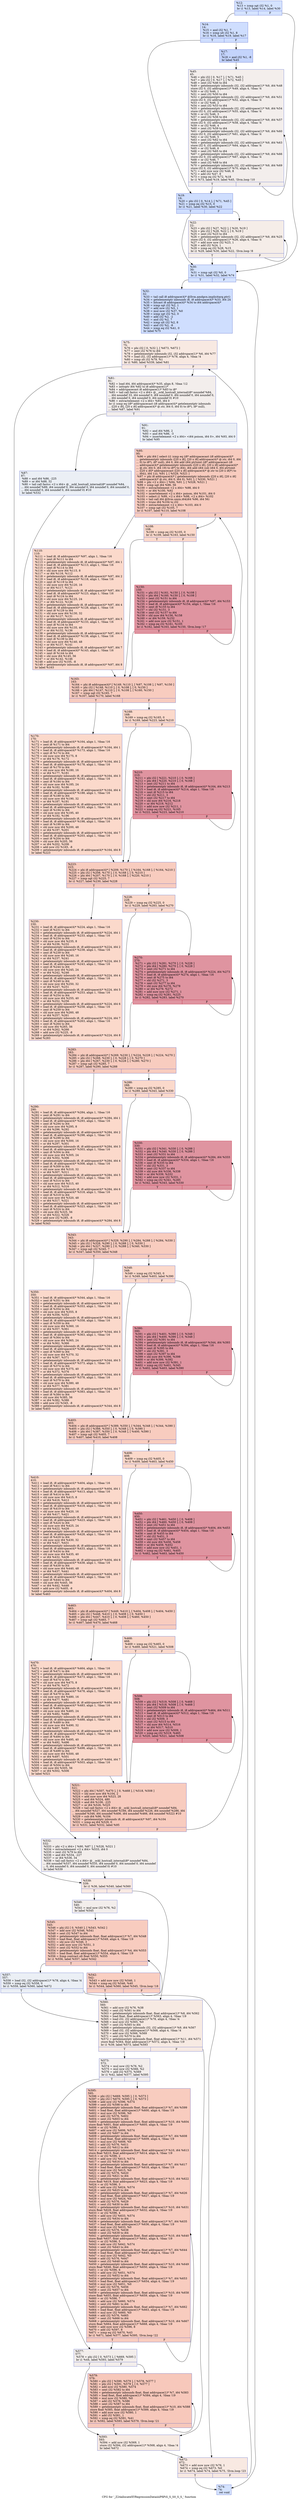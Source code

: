 digraph "CFG for '_Z24allocateXYRegressionDataiiiiPfiPiS_S_S0_S_S_' function" {
	label="CFG for '_Z24allocateXYRegressionDataiiiiPfiPiS_S_S0_S_S_' function";

	Node0x5d1c330 [shape=record,color="#3d50c3ff", style=filled, fillcolor="#a1c0ff70",label="{%12:\l  %13 = icmp sgt i32 %1, 0\l  br i1 %13, label %14, label %30\l|{<s0>T|<s1>F}}"];
	Node0x5d1c330:s0 -> Node0x5d1c0e0;
	Node0x5d1c330:s1 -> Node0x5d1c170;
	Node0x5d1c0e0 [shape=record,color="#3d50c3ff", style=filled, fillcolor="#93b5fe70",label="{%14:\l14:                                               \l  %15 = and i32 %1, 7\l  %16 = icmp ult i32 %1, 8\l  br i1 %16, label %19, label %17\l|{<s0>T|<s1>F}}"];
	Node0x5d1c0e0:s0 -> Node0x5d1bfc0;
	Node0x5d1c0e0:s1 -> Node0x5d1cf80;
	Node0x5d1cf80 [shape=record,color="#3d50c3ff", style=filled, fillcolor="#7a9df870",label="{%17:\l17:                                               \l  %18 = and i32 %1, -8\l  br label %45\l}"];
	Node0x5d1cf80 -> Node0x5d1d140;
	Node0x5d1bfc0 [shape=record,color="#3d50c3ff", style=filled, fillcolor="#93b5fe70",label="{%19:\l19:                                               \l  %20 = phi i32 [ 0, %14 ], [ %71, %45 ]\l  %21 = icmp eq i32 %15, 0\l  br i1 %21, label %30, label %22\l|{<s0>T|<s1>F}}"];
	Node0x5d1bfc0:s0 -> Node0x5d1c170;
	Node0x5d1bfc0:s1 -> Node0x5d1d370;
	Node0x5d1d370 [shape=record,color="#3d50c3ff", style=filled, fillcolor="#e8d6cc70",label="{%22:\l22:                                               \l  %23 = phi i32 [ %27, %22 ], [ %20, %19 ]\l  %24 = phi i32 [ %28, %22 ], [ 0, %19 ]\l  %25 = zext i32 %23 to i64\l  %26 = getelementptr inbounds i32, i32 addrspace(1)* %9, i64 %25\l  store i32 0, i32 addrspace(1)* %26, align 4, !tbaa !4\l  %27 = add nuw nsw i32 %23, 1\l  %28 = add i32 %24, 1\l  %29 = icmp eq i32 %28, %15\l  br i1 %29, label %30, label %22, !llvm.loop !8\l|{<s0>T|<s1>F}}"];
	Node0x5d1d370:s0 -> Node0x5d1c170;
	Node0x5d1d370:s1 -> Node0x5d1d370;
	Node0x5d1c170 [shape=record,color="#3d50c3ff", style=filled, fillcolor="#a1c0ff70",label="{%30:\l30:                                               \l  %31 = icmp sgt i32 %0, 0\l  br i1 %31, label %32, label %74\l|{<s0>T|<s1>F}}"];
	Node0x5d1c170:s0 -> Node0x5d1e780;
	Node0x5d1c170:s1 -> Node0x5d1e7d0;
	Node0x5d1e780 [shape=record,color="#3d50c3ff", style=filled, fillcolor="#93b5fe70",label="{%32:\l32:                                               \l  %33 = tail call i8 addrspace(4)* @llvm.amdgcn.implicitarg.ptr()\l  %34 = getelementptr inbounds i8, i8 addrspace(4)* %33, i64 24\l  %35 = bitcast i8 addrspace(4)* %34 to i64 addrspace(4)*\l  %36 = icmp sgt i32 %2, 1\l  %37 = add nsw i32 %5, 1\l  %38 = mul nsw i32 %37, %0\l  %39 = icmp sgt i32 %2, 0\l  %40 = add i32 %2, -2\l  %41 = and i32 %2, 7\l  %42 = icmp ult i32 %2, 8\l  %43 = and i32 %2, -8\l  %44 = icmp eq i32 %41, 0\l  br label %75\l}"];
	Node0x5d1e780 -> Node0x5d1f1c0;
	Node0x5d1d140 [shape=record,color="#3d50c3ff", style=filled, fillcolor="#e3d9d370",label="{%45:\l45:                                               \l  %46 = phi i32 [ 0, %17 ], [ %71, %45 ]\l  %47 = phi i32 [ 0, %17 ], [ %72, %45 ]\l  %48 = zext i32 %46 to i64\l  %49 = getelementptr inbounds i32, i32 addrspace(1)* %9, i64 %48\l  store i32 0, i32 addrspace(1)* %49, align 4, !tbaa !4\l  %50 = or i32 %46, 1\l  %51 = zext i32 %50 to i64\l  %52 = getelementptr inbounds i32, i32 addrspace(1)* %9, i64 %51\l  store i32 0, i32 addrspace(1)* %52, align 4, !tbaa !4\l  %53 = or i32 %46, 2\l  %54 = zext i32 %53 to i64\l  %55 = getelementptr inbounds i32, i32 addrspace(1)* %9, i64 %54\l  store i32 0, i32 addrspace(1)* %55, align 4, !tbaa !4\l  %56 = or i32 %46, 3\l  %57 = zext i32 %56 to i64\l  %58 = getelementptr inbounds i32, i32 addrspace(1)* %9, i64 %57\l  store i32 0, i32 addrspace(1)* %58, align 4, !tbaa !4\l  %59 = or i32 %46, 4\l  %60 = zext i32 %59 to i64\l  %61 = getelementptr inbounds i32, i32 addrspace(1)* %9, i64 %60\l  store i32 0, i32 addrspace(1)* %61, align 4, !tbaa !4\l  %62 = or i32 %46, 5\l  %63 = zext i32 %62 to i64\l  %64 = getelementptr inbounds i32, i32 addrspace(1)* %9, i64 %63\l  store i32 0, i32 addrspace(1)* %64, align 4, !tbaa !4\l  %65 = or i32 %46, 6\l  %66 = zext i32 %65 to i64\l  %67 = getelementptr inbounds i32, i32 addrspace(1)* %9, i64 %66\l  store i32 0, i32 addrspace(1)* %67, align 4, !tbaa !4\l  %68 = or i32 %46, 7\l  %69 = zext i32 %68 to i64\l  %70 = getelementptr inbounds i32, i32 addrspace(1)* %9, i64 %69\l  store i32 0, i32 addrspace(1)* %70, align 4, !tbaa !4\l  %71 = add nuw nsw i32 %46, 8\l  %72 = add i32 %47, 8\l  %73 = icmp eq i32 %72, %18\l  br i1 %73, label %19, label %45, !llvm.loop !10\l|{<s0>T|<s1>F}}"];
	Node0x5d1d140:s0 -> Node0x5d1bfc0;
	Node0x5d1d140:s1 -> Node0x5d1d140;
	Node0x5d1e7d0 [shape=record,color="#3d50c3ff", style=filled, fillcolor="#a1c0ff70",label="{%74:\l74:                                               \l  ret void\l}"];
	Node0x5d1f1c0 [shape=record,color="#3d50c3ff", style=filled, fillcolor="#efcebd70",label="{%75:\l75:                                               \l  %76 = phi i32 [ 0, %32 ], [ %673, %672 ]\l  %77 = zext i32 %76 to i64\l  %78 = getelementptr inbounds i32, i32 addrspace(1)* %6, i64 %77\l  %79 = load i32, i32 addrspace(1)* %78, align 4, !tbaa !4\l  %80 = icmp slt i32 %79, %1\l  br i1 %80, label %539, label %81\l|{<s0>T|<s1>F}}"];
	Node0x5d1f1c0:s0 -> Node0x5d21540;
	Node0x5d1f1c0:s1 -> Node0x5d215d0;
	Node0x5d215d0 [shape=record,color="#3d50c3ff", style=filled, fillcolor="#e3d9d370",label="{%81:\l81:                                               \l  %82 = load i64, i64 addrspace(4)* %35, align 8, !tbaa !12\l  %83 = inttoptr i64 %82 to i8 addrspace(1)*\l  %84 = addrspacecast i8 addrspace(1)* %83 to i8*\l  %85 = tail call fastcc \<2 x i64\> @__ockl_hostcall_internal(i8* noundef %84,\l... i64 noundef 33, i64 noundef 0, i64 noundef 0, i64 noundef 0, i64 noundef 0,\l... i64 noundef 0, i64 noundef 0, i64 noundef 0) #10\l  %86 = extractelement \<2 x i64\> %85, i64 0\l  br i1 icmp eq (i8* addrspacecast (i8 addrspace(4)* getelementptr inbounds\l... ([20 x i8], [20 x i8] addrspace(4)* @.str, i64 0, i64 0) to i8*), i8* null),\l... label %87, label %91\l|{<s0>T|<s1>F}}"];
	Node0x5d215d0:s0 -> Node0x5d22170;
	Node0x5d215d0:s1 -> Node0x5d22b60;
	Node0x5d22170 [shape=record,color="#3d50c3ff", style=filled, fillcolor="#d1dae970",label="{%87:\l87:                                               \l  %88 = and i64 %86, -225\l  %89 = or i64 %88, 32\l  %90 = tail call fastcc \<2 x i64\> @__ockl_hostcall_internal(i8* noundef %84,\l... i64 noundef %89, i64 noundef 0, i64 noundef 0, i64 noundef 0, i64 noundef 0,\l... i64 noundef 0, i64 noundef 0, i64 noundef 0) #10\l  br label %532\l}"];
	Node0x5d22170 -> Node0x5d22e40;
	Node0x5d22b60 [shape=record,color="#3d50c3ff", style=filled, fillcolor="#d1dae970",label="{%91:\l91:                                               \l  %92 = and i64 %86, 2\l  %93 = and i64 %86, -3\l  %94 = insertelement \<2 x i64\> \<i64 poison, i64 0\>, i64 %93, i64 0\l  br label %95\l}"];
	Node0x5d22b60 -> Node0x5d239e0;
	Node0x5d239e0 [shape=record,color="#3d50c3ff", style=filled, fillcolor="#f08b6e70",label="{%95:\l95:                                               \l  %96 = phi i64 [ select (i1 icmp eq (i8* addrspacecast (i8 addrspace(4)*\l... getelementptr inbounds ([20 x i8], [20 x i8] addrspace(4)* @.str, i64 0, i64\l... 0) to i8*), i8* null), i64 0, i64 add (i64 ptrtoint (i8* addrspacecast (i8\l... addrspace(4)* getelementptr inbounds ([20 x i8], [20 x i8] addrspace(4)*\l... @.str, i64 0, i64 19) to i8*) to i64), i64 add (i64 sub (i64 0, i64 ptrtoint\l... ([20 x i8]* addrspacecast ([20 x i8] addrspace(4)* @.str to [20 x i8]*) to\l... i64)), i64 1))), %91 ], [ %529, %521 ]\l  %97 = phi i8 addrspace(4)* [ getelementptr inbounds ([20 x i8], [20 x i8]\l... addrspace(4)* @.str, i64 0, i64 0), %91 ], [ %530, %521 ]\l  %98 = phi \<2 x i64\> [ %94, %91 ], [ %528, %521 ]\l  %99 = icmp ugt i64 %96, 56\l  %100 = extractelement \<2 x i64\> %98, i64 0\l  %101 = or i64 %100, %92\l  %102 = insertelement \<2 x i64\> poison, i64 %101, i64 0\l  %103 = select i1 %99, \<2 x i64\> %98, \<2 x i64\> %102\l  %104 = tail call i64 @llvm.umin.i64(i64 %96, i64 56)\l  %105 = trunc i64 %104 to i32\l  %106 = extractelement \<2 x i64\> %103, i64 0\l  %107 = icmp ugt i32 %105, 7\l  br i1 %107, label %110, label %108\l|{<s0>T|<s1>F}}"];
	Node0x5d239e0:s0 -> Node0x5d24920;
	Node0x5d239e0:s1 -> Node0x5d249b0;
	Node0x5d249b0 [shape=record,color="#3d50c3ff", style=filled, fillcolor="#f7a88970",label="{%108:\l108:                                              \l  %109 = icmp eq i32 %105, 0\l  br i1 %109, label %163, label %150\l|{<s0>T|<s1>F}}"];
	Node0x5d249b0:s0 -> Node0x5d24b80;
	Node0x5d249b0:s1 -> Node0x5d24bd0;
	Node0x5d24920 [shape=record,color="#3d50c3ff", style=filled, fillcolor="#f7a88970",label="{%110:\l110:                                              \l  %111 = load i8, i8 addrspace(4)* %97, align 1, !tbaa !16\l  %112 = zext i8 %111 to i64\l  %113 = getelementptr inbounds i8, i8 addrspace(4)* %97, i64 1\l  %114 = load i8, i8 addrspace(4)* %113, align 1, !tbaa !16\l  %115 = zext i8 %114 to i64\l  %116 = shl nuw nsw i64 %115, 8\l  %117 = or i64 %116, %112\l  %118 = getelementptr inbounds i8, i8 addrspace(4)* %97, i64 2\l  %119 = load i8, i8 addrspace(4)* %118, align 1, !tbaa !16\l  %120 = zext i8 %119 to i64\l  %121 = shl nuw nsw i64 %120, 16\l  %122 = or i64 %117, %121\l  %123 = getelementptr inbounds i8, i8 addrspace(4)* %97, i64 3\l  %124 = load i8, i8 addrspace(4)* %123, align 1, !tbaa !16\l  %125 = zext i8 %124 to i64\l  %126 = shl nuw nsw i64 %125, 24\l  %127 = or i64 %122, %126\l  %128 = getelementptr inbounds i8, i8 addrspace(4)* %97, i64 4\l  %129 = load i8, i8 addrspace(4)* %128, align 1, !tbaa !16\l  %130 = zext i8 %129 to i64\l  %131 = shl nuw nsw i64 %130, 32\l  %132 = or i64 %127, %131\l  %133 = getelementptr inbounds i8, i8 addrspace(4)* %97, i64 5\l  %134 = load i8, i8 addrspace(4)* %133, align 1, !tbaa !16\l  %135 = zext i8 %134 to i64\l  %136 = shl nuw nsw i64 %135, 40\l  %137 = or i64 %132, %136\l  %138 = getelementptr inbounds i8, i8 addrspace(4)* %97, i64 6\l  %139 = load i8, i8 addrspace(4)* %138, align 1, !tbaa !16\l  %140 = zext i8 %139 to i64\l  %141 = shl nuw nsw i64 %140, 48\l  %142 = or i64 %137, %141\l  %143 = getelementptr inbounds i8, i8 addrspace(4)* %97, i64 7\l  %144 = load i8, i8 addrspace(4)* %143, align 1, !tbaa !16\l  %145 = zext i8 %144 to i64\l  %146 = shl nuw i64 %145, 56\l  %147 = or i64 %142, %146\l  %148 = add nsw i32 %105, -8\l  %149 = getelementptr inbounds i8, i8 addrspace(4)* %97, i64 8\l  br label %163\l}"];
	Node0x5d24920 -> Node0x5d24b80;
	Node0x5d24bd0 [shape=record,color="#b70d28ff", style=filled, fillcolor="#b70d2870",label="{%150:\l150:                                              \l  %151 = phi i32 [ %161, %150 ], [ 0, %108 ]\l  %152 = phi i64 [ %160, %150 ], [ 0, %108 ]\l  %153 = zext i32 %151 to i64\l  %154 = getelementptr inbounds i8, i8 addrspace(4)* %97, i64 %153\l  %155 = load i8, i8 addrspace(4)* %154, align 1, !tbaa !16\l  %156 = zext i8 %155 to i64\l  %157 = shl i32 %151, 3\l  %158 = zext i32 %157 to i64\l  %159 = shl nuw i64 %156, %158\l  %160 = or i64 %159, %152\l  %161 = add nuw nsw i32 %151, 1\l  %162 = icmp eq i32 %161, %105\l  br i1 %162, label %163, label %150, !llvm.loop !17\l|{<s0>T|<s1>F}}"];
	Node0x5d24bd0:s0 -> Node0x5d24b80;
	Node0x5d24bd0:s1 -> Node0x5d24bd0;
	Node0x5d24b80 [shape=record,color="#3d50c3ff", style=filled, fillcolor="#f08b6e70",label="{%163:\l163:                                              \l  %164 = phi i8 addrspace(4)* [ %149, %110 ], [ %97, %108 ], [ %97, %150 ]\l  %165 = phi i32 [ %148, %110 ], [ 0, %108 ], [ 0, %150 ]\l  %166 = phi i64 [ %147, %110 ], [ 0, %108 ], [ %160, %150 ]\l  %167 = icmp ugt i32 %165, 7\l  br i1 %167, label %170, label %168\l|{<s0>T|<s1>F}}"];
	Node0x5d24b80:s0 -> Node0x5d27a70;
	Node0x5d24b80:s1 -> Node0x5d27ac0;
	Node0x5d27ac0 [shape=record,color="#3d50c3ff", style=filled, fillcolor="#f7a88970",label="{%168:\l168:                                              \l  %169 = icmp eq i32 %165, 0\l  br i1 %169, label %223, label %210\l|{<s0>T|<s1>F}}"];
	Node0x5d27ac0:s0 -> Node0x5d27c90;
	Node0x5d27ac0:s1 -> Node0x5d27ce0;
	Node0x5d27a70 [shape=record,color="#3d50c3ff", style=filled, fillcolor="#f7a88970",label="{%170:\l170:                                              \l  %171 = load i8, i8 addrspace(4)* %164, align 1, !tbaa !16\l  %172 = zext i8 %171 to i64\l  %173 = getelementptr inbounds i8, i8 addrspace(4)* %164, i64 1\l  %174 = load i8, i8 addrspace(4)* %173, align 1, !tbaa !16\l  %175 = zext i8 %174 to i64\l  %176 = shl nuw nsw i64 %175, 8\l  %177 = or i64 %176, %172\l  %178 = getelementptr inbounds i8, i8 addrspace(4)* %164, i64 2\l  %179 = load i8, i8 addrspace(4)* %178, align 1, !tbaa !16\l  %180 = zext i8 %179 to i64\l  %181 = shl nuw nsw i64 %180, 16\l  %182 = or i64 %177, %181\l  %183 = getelementptr inbounds i8, i8 addrspace(4)* %164, i64 3\l  %184 = load i8, i8 addrspace(4)* %183, align 1, !tbaa !16\l  %185 = zext i8 %184 to i64\l  %186 = shl nuw nsw i64 %185, 24\l  %187 = or i64 %182, %186\l  %188 = getelementptr inbounds i8, i8 addrspace(4)* %164, i64 4\l  %189 = load i8, i8 addrspace(4)* %188, align 1, !tbaa !16\l  %190 = zext i8 %189 to i64\l  %191 = shl nuw nsw i64 %190, 32\l  %192 = or i64 %187, %191\l  %193 = getelementptr inbounds i8, i8 addrspace(4)* %164, i64 5\l  %194 = load i8, i8 addrspace(4)* %193, align 1, !tbaa !16\l  %195 = zext i8 %194 to i64\l  %196 = shl nuw nsw i64 %195, 40\l  %197 = or i64 %192, %196\l  %198 = getelementptr inbounds i8, i8 addrspace(4)* %164, i64 6\l  %199 = load i8, i8 addrspace(4)* %198, align 1, !tbaa !16\l  %200 = zext i8 %199 to i64\l  %201 = shl nuw nsw i64 %200, 48\l  %202 = or i64 %197, %201\l  %203 = getelementptr inbounds i8, i8 addrspace(4)* %164, i64 7\l  %204 = load i8, i8 addrspace(4)* %203, align 1, !tbaa !16\l  %205 = zext i8 %204 to i64\l  %206 = shl nuw i64 %205, 56\l  %207 = or i64 %202, %206\l  %208 = add nsw i32 %165, -8\l  %209 = getelementptr inbounds i8, i8 addrspace(4)* %164, i64 8\l  br label %223\l}"];
	Node0x5d27a70 -> Node0x5d27c90;
	Node0x5d27ce0 [shape=record,color="#b70d28ff", style=filled, fillcolor="#b70d2870",label="{%210:\l210:                                              \l  %211 = phi i32 [ %221, %210 ], [ 0, %168 ]\l  %212 = phi i64 [ %220, %210 ], [ 0, %168 ]\l  %213 = zext i32 %211 to i64\l  %214 = getelementptr inbounds i8, i8 addrspace(4)* %164, i64 %213\l  %215 = load i8, i8 addrspace(4)* %214, align 1, !tbaa !16\l  %216 = zext i8 %215 to i64\l  %217 = shl i32 %211, 3\l  %218 = zext i32 %217 to i64\l  %219 = shl nuw i64 %216, %218\l  %220 = or i64 %219, %212\l  %221 = add nuw nsw i32 %211, 1\l  %222 = icmp eq i32 %221, %165\l  br i1 %222, label %223, label %210\l|{<s0>T|<s1>F}}"];
	Node0x5d27ce0:s0 -> Node0x5d27c90;
	Node0x5d27ce0:s1 -> Node0x5d27ce0;
	Node0x5d27c90 [shape=record,color="#3d50c3ff", style=filled, fillcolor="#f08b6e70",label="{%223:\l223:                                              \l  %224 = phi i8 addrspace(4)* [ %209, %170 ], [ %164, %168 ], [ %164, %210 ]\l  %225 = phi i32 [ %208, %170 ], [ 0, %168 ], [ 0, %210 ]\l  %226 = phi i64 [ %207, %170 ], [ 0, %168 ], [ %220, %210 ]\l  %227 = icmp ugt i32 %225, 7\l  br i1 %227, label %230, label %228\l|{<s0>T|<s1>F}}"];
	Node0x5d27c90:s0 -> Node0x5d29d40;
	Node0x5d27c90:s1 -> Node0x5d29d90;
	Node0x5d29d90 [shape=record,color="#3d50c3ff", style=filled, fillcolor="#f7a88970",label="{%228:\l228:                                              \l  %229 = icmp eq i32 %225, 0\l  br i1 %229, label %283, label %270\l|{<s0>T|<s1>F}}"];
	Node0x5d29d90:s0 -> Node0x5d29f20;
	Node0x5d29d90:s1 -> Node0x5d29f70;
	Node0x5d29d40 [shape=record,color="#3d50c3ff", style=filled, fillcolor="#f7a88970",label="{%230:\l230:                                              \l  %231 = load i8, i8 addrspace(4)* %224, align 1, !tbaa !16\l  %232 = zext i8 %231 to i64\l  %233 = getelementptr inbounds i8, i8 addrspace(4)* %224, i64 1\l  %234 = load i8, i8 addrspace(4)* %233, align 1, !tbaa !16\l  %235 = zext i8 %234 to i64\l  %236 = shl nuw nsw i64 %235, 8\l  %237 = or i64 %236, %232\l  %238 = getelementptr inbounds i8, i8 addrspace(4)* %224, i64 2\l  %239 = load i8, i8 addrspace(4)* %238, align 1, !tbaa !16\l  %240 = zext i8 %239 to i64\l  %241 = shl nuw nsw i64 %240, 16\l  %242 = or i64 %237, %241\l  %243 = getelementptr inbounds i8, i8 addrspace(4)* %224, i64 3\l  %244 = load i8, i8 addrspace(4)* %243, align 1, !tbaa !16\l  %245 = zext i8 %244 to i64\l  %246 = shl nuw nsw i64 %245, 24\l  %247 = or i64 %242, %246\l  %248 = getelementptr inbounds i8, i8 addrspace(4)* %224, i64 4\l  %249 = load i8, i8 addrspace(4)* %248, align 1, !tbaa !16\l  %250 = zext i8 %249 to i64\l  %251 = shl nuw nsw i64 %250, 32\l  %252 = or i64 %247, %251\l  %253 = getelementptr inbounds i8, i8 addrspace(4)* %224, i64 5\l  %254 = load i8, i8 addrspace(4)* %253, align 1, !tbaa !16\l  %255 = zext i8 %254 to i64\l  %256 = shl nuw nsw i64 %255, 40\l  %257 = or i64 %252, %256\l  %258 = getelementptr inbounds i8, i8 addrspace(4)* %224, i64 6\l  %259 = load i8, i8 addrspace(4)* %258, align 1, !tbaa !16\l  %260 = zext i8 %259 to i64\l  %261 = shl nuw nsw i64 %260, 48\l  %262 = or i64 %257, %261\l  %263 = getelementptr inbounds i8, i8 addrspace(4)* %224, i64 7\l  %264 = load i8, i8 addrspace(4)* %263, align 1, !tbaa !16\l  %265 = zext i8 %264 to i64\l  %266 = shl nuw i64 %265, 56\l  %267 = or i64 %262, %266\l  %268 = add nsw i32 %225, -8\l  %269 = getelementptr inbounds i8, i8 addrspace(4)* %224, i64 8\l  br label %283\l}"];
	Node0x5d29d40 -> Node0x5d29f20;
	Node0x5d29f70 [shape=record,color="#b70d28ff", style=filled, fillcolor="#b70d2870",label="{%270:\l270:                                              \l  %271 = phi i32 [ %281, %270 ], [ 0, %228 ]\l  %272 = phi i64 [ %280, %270 ], [ 0, %228 ]\l  %273 = zext i32 %271 to i64\l  %274 = getelementptr inbounds i8, i8 addrspace(4)* %224, i64 %273\l  %275 = load i8, i8 addrspace(4)* %274, align 1, !tbaa !16\l  %276 = zext i8 %275 to i64\l  %277 = shl i32 %271, 3\l  %278 = zext i32 %277 to i64\l  %279 = shl nuw i64 %276, %278\l  %280 = or i64 %279, %272\l  %281 = add nuw nsw i32 %271, 1\l  %282 = icmp eq i32 %281, %225\l  br i1 %282, label %283, label %270\l|{<s0>T|<s1>F}}"];
	Node0x5d29f70:s0 -> Node0x5d29f20;
	Node0x5d29f70:s1 -> Node0x5d29f70;
	Node0x5d29f20 [shape=record,color="#3d50c3ff", style=filled, fillcolor="#f08b6e70",label="{%283:\l283:                                              \l  %284 = phi i8 addrspace(4)* [ %269, %230 ], [ %224, %228 ], [ %224, %270 ]\l  %285 = phi i32 [ %268, %230 ], [ 0, %228 ], [ 0, %270 ]\l  %286 = phi i64 [ %267, %230 ], [ 0, %228 ], [ %280, %270 ]\l  %287 = icmp ugt i32 %285, 7\l  br i1 %287, label %290, label %288\l|{<s0>T|<s1>F}}"];
	Node0x5d29f20:s0 -> Node0x5d2c790;
	Node0x5d29f20:s1 -> Node0x5d2c7e0;
	Node0x5d2c7e0 [shape=record,color="#3d50c3ff", style=filled, fillcolor="#f7a88970",label="{%288:\l288:                                              \l  %289 = icmp eq i32 %285, 0\l  br i1 %289, label %343, label %330\l|{<s0>T|<s1>F}}"];
	Node0x5d2c7e0:s0 -> Node0x5d2c970;
	Node0x5d2c7e0:s1 -> Node0x5d2c9c0;
	Node0x5d2c790 [shape=record,color="#3d50c3ff", style=filled, fillcolor="#f7a88970",label="{%290:\l290:                                              \l  %291 = load i8, i8 addrspace(4)* %284, align 1, !tbaa !16\l  %292 = zext i8 %291 to i64\l  %293 = getelementptr inbounds i8, i8 addrspace(4)* %284, i64 1\l  %294 = load i8, i8 addrspace(4)* %293, align 1, !tbaa !16\l  %295 = zext i8 %294 to i64\l  %296 = shl nuw nsw i64 %295, 8\l  %297 = or i64 %296, %292\l  %298 = getelementptr inbounds i8, i8 addrspace(4)* %284, i64 2\l  %299 = load i8, i8 addrspace(4)* %298, align 1, !tbaa !16\l  %300 = zext i8 %299 to i64\l  %301 = shl nuw nsw i64 %300, 16\l  %302 = or i64 %297, %301\l  %303 = getelementptr inbounds i8, i8 addrspace(4)* %284, i64 3\l  %304 = load i8, i8 addrspace(4)* %303, align 1, !tbaa !16\l  %305 = zext i8 %304 to i64\l  %306 = shl nuw nsw i64 %305, 24\l  %307 = or i64 %302, %306\l  %308 = getelementptr inbounds i8, i8 addrspace(4)* %284, i64 4\l  %309 = load i8, i8 addrspace(4)* %308, align 1, !tbaa !16\l  %310 = zext i8 %309 to i64\l  %311 = shl nuw nsw i64 %310, 32\l  %312 = or i64 %307, %311\l  %313 = getelementptr inbounds i8, i8 addrspace(4)* %284, i64 5\l  %314 = load i8, i8 addrspace(4)* %313, align 1, !tbaa !16\l  %315 = zext i8 %314 to i64\l  %316 = shl nuw nsw i64 %315, 40\l  %317 = or i64 %312, %316\l  %318 = getelementptr inbounds i8, i8 addrspace(4)* %284, i64 6\l  %319 = load i8, i8 addrspace(4)* %318, align 1, !tbaa !16\l  %320 = zext i8 %319 to i64\l  %321 = shl nuw nsw i64 %320, 48\l  %322 = or i64 %317, %321\l  %323 = getelementptr inbounds i8, i8 addrspace(4)* %284, i64 7\l  %324 = load i8, i8 addrspace(4)* %323, align 1, !tbaa !16\l  %325 = zext i8 %324 to i64\l  %326 = shl nuw i64 %325, 56\l  %327 = or i64 %322, %326\l  %328 = add nsw i32 %285, -8\l  %329 = getelementptr inbounds i8, i8 addrspace(4)* %284, i64 8\l  br label %343\l}"];
	Node0x5d2c790 -> Node0x5d2c970;
	Node0x5d2c9c0 [shape=record,color="#b70d28ff", style=filled, fillcolor="#b70d2870",label="{%330:\l330:                                              \l  %331 = phi i32 [ %341, %330 ], [ 0, %288 ]\l  %332 = phi i64 [ %340, %330 ], [ 0, %288 ]\l  %333 = zext i32 %331 to i64\l  %334 = getelementptr inbounds i8, i8 addrspace(4)* %284, i64 %333\l  %335 = load i8, i8 addrspace(4)* %334, align 1, !tbaa !16\l  %336 = zext i8 %335 to i64\l  %337 = shl i32 %331, 3\l  %338 = zext i32 %337 to i64\l  %339 = shl nuw i64 %336, %338\l  %340 = or i64 %339, %332\l  %341 = add nuw nsw i32 %331, 1\l  %342 = icmp eq i32 %341, %285\l  br i1 %342, label %343, label %330\l|{<s0>T|<s1>F}}"];
	Node0x5d2c9c0:s0 -> Node0x5d2c970;
	Node0x5d2c9c0:s1 -> Node0x5d2c9c0;
	Node0x5d2c970 [shape=record,color="#3d50c3ff", style=filled, fillcolor="#f08b6e70",label="{%343:\l343:                                              \l  %344 = phi i8 addrspace(4)* [ %329, %290 ], [ %284, %288 ], [ %284, %330 ]\l  %345 = phi i32 [ %328, %290 ], [ 0, %288 ], [ 0, %330 ]\l  %346 = phi i64 [ %327, %290 ], [ 0, %288 ], [ %340, %330 ]\l  %347 = icmp ugt i32 %345, 7\l  br i1 %347, label %350, label %348\l|{<s0>T|<s1>F}}"];
	Node0x5d2c970:s0 -> Node0x5d1e370;
	Node0x5d2c970:s1 -> Node0x5d2f480;
	Node0x5d2f480 [shape=record,color="#3d50c3ff", style=filled, fillcolor="#f7a88970",label="{%348:\l348:                                              \l  %349 = icmp eq i32 %345, 0\l  br i1 %349, label %403, label %390\l|{<s0>T|<s1>F}}"];
	Node0x5d2f480:s0 -> Node0x5d2f610;
	Node0x5d2f480:s1 -> Node0x5d2f660;
	Node0x5d1e370 [shape=record,color="#3d50c3ff", style=filled, fillcolor="#f7a88970",label="{%350:\l350:                                              \l  %351 = load i8, i8 addrspace(4)* %344, align 1, !tbaa !16\l  %352 = zext i8 %351 to i64\l  %353 = getelementptr inbounds i8, i8 addrspace(4)* %344, i64 1\l  %354 = load i8, i8 addrspace(4)* %353, align 1, !tbaa !16\l  %355 = zext i8 %354 to i64\l  %356 = shl nuw nsw i64 %355, 8\l  %357 = or i64 %356, %352\l  %358 = getelementptr inbounds i8, i8 addrspace(4)* %344, i64 2\l  %359 = load i8, i8 addrspace(4)* %358, align 1, !tbaa !16\l  %360 = zext i8 %359 to i64\l  %361 = shl nuw nsw i64 %360, 16\l  %362 = or i64 %357, %361\l  %363 = getelementptr inbounds i8, i8 addrspace(4)* %344, i64 3\l  %364 = load i8, i8 addrspace(4)* %363, align 1, !tbaa !16\l  %365 = zext i8 %364 to i64\l  %366 = shl nuw nsw i64 %365, 24\l  %367 = or i64 %362, %366\l  %368 = getelementptr inbounds i8, i8 addrspace(4)* %344, i64 4\l  %369 = load i8, i8 addrspace(4)* %368, align 1, !tbaa !16\l  %370 = zext i8 %369 to i64\l  %371 = shl nuw nsw i64 %370, 32\l  %372 = or i64 %367, %371\l  %373 = getelementptr inbounds i8, i8 addrspace(4)* %344, i64 5\l  %374 = load i8, i8 addrspace(4)* %373, align 1, !tbaa !16\l  %375 = zext i8 %374 to i64\l  %376 = shl nuw nsw i64 %375, 40\l  %377 = or i64 %372, %376\l  %378 = getelementptr inbounds i8, i8 addrspace(4)* %344, i64 6\l  %379 = load i8, i8 addrspace(4)* %378, align 1, !tbaa !16\l  %380 = zext i8 %379 to i64\l  %381 = shl nuw nsw i64 %380, 48\l  %382 = or i64 %377, %381\l  %383 = getelementptr inbounds i8, i8 addrspace(4)* %344, i64 7\l  %384 = load i8, i8 addrspace(4)* %383, align 1, !tbaa !16\l  %385 = zext i8 %384 to i64\l  %386 = shl nuw i64 %385, 56\l  %387 = or i64 %382, %386\l  %388 = add nsw i32 %345, -8\l  %389 = getelementptr inbounds i8, i8 addrspace(4)* %344, i64 8\l  br label %403\l}"];
	Node0x5d1e370 -> Node0x5d2f610;
	Node0x5d2f660 [shape=record,color="#b70d28ff", style=filled, fillcolor="#b70d2870",label="{%390:\l390:                                              \l  %391 = phi i32 [ %401, %390 ], [ 0, %348 ]\l  %392 = phi i64 [ %400, %390 ], [ 0, %348 ]\l  %393 = zext i32 %391 to i64\l  %394 = getelementptr inbounds i8, i8 addrspace(4)* %344, i64 %393\l  %395 = load i8, i8 addrspace(4)* %394, align 1, !tbaa !16\l  %396 = zext i8 %395 to i64\l  %397 = shl i32 %391, 3\l  %398 = zext i32 %397 to i64\l  %399 = shl nuw i64 %396, %398\l  %400 = or i64 %399, %392\l  %401 = add nuw nsw i32 %391, 1\l  %402 = icmp eq i32 %401, %345\l  br i1 %402, label %403, label %390\l|{<s0>T|<s1>F}}"];
	Node0x5d2f660:s0 -> Node0x5d2f610;
	Node0x5d2f660:s1 -> Node0x5d2f660;
	Node0x5d2f610 [shape=record,color="#3d50c3ff", style=filled, fillcolor="#f08b6e70",label="{%403:\l403:                                              \l  %404 = phi i8 addrspace(4)* [ %389, %350 ], [ %344, %348 ], [ %344, %390 ]\l  %405 = phi i32 [ %388, %350 ], [ 0, %348 ], [ 0, %390 ]\l  %406 = phi i64 [ %387, %350 ], [ 0, %348 ], [ %400, %390 ]\l  %407 = icmp ugt i32 %405, 7\l  br i1 %407, label %410, label %408\l|{<s0>T|<s1>F}}"];
	Node0x5d2f610:s0 -> Node0x5d31680;
	Node0x5d2f610:s1 -> Node0x5d316d0;
	Node0x5d316d0 [shape=record,color="#3d50c3ff", style=filled, fillcolor="#f7a88970",label="{%408:\l408:                                              \l  %409 = icmp eq i32 %405, 0\l  br i1 %409, label %463, label %450\l|{<s0>T|<s1>F}}"];
	Node0x5d316d0:s0 -> Node0x5d31860;
	Node0x5d316d0:s1 -> Node0x5d318b0;
	Node0x5d31680 [shape=record,color="#3d50c3ff", style=filled, fillcolor="#f7a88970",label="{%410:\l410:                                              \l  %411 = load i8, i8 addrspace(4)* %404, align 1, !tbaa !16\l  %412 = zext i8 %411 to i64\l  %413 = getelementptr inbounds i8, i8 addrspace(4)* %404, i64 1\l  %414 = load i8, i8 addrspace(4)* %413, align 1, !tbaa !16\l  %415 = zext i8 %414 to i64\l  %416 = shl nuw nsw i64 %415, 8\l  %417 = or i64 %416, %412\l  %418 = getelementptr inbounds i8, i8 addrspace(4)* %404, i64 2\l  %419 = load i8, i8 addrspace(4)* %418, align 1, !tbaa !16\l  %420 = zext i8 %419 to i64\l  %421 = shl nuw nsw i64 %420, 16\l  %422 = or i64 %417, %421\l  %423 = getelementptr inbounds i8, i8 addrspace(4)* %404, i64 3\l  %424 = load i8, i8 addrspace(4)* %423, align 1, !tbaa !16\l  %425 = zext i8 %424 to i64\l  %426 = shl nuw nsw i64 %425, 24\l  %427 = or i64 %422, %426\l  %428 = getelementptr inbounds i8, i8 addrspace(4)* %404, i64 4\l  %429 = load i8, i8 addrspace(4)* %428, align 1, !tbaa !16\l  %430 = zext i8 %429 to i64\l  %431 = shl nuw nsw i64 %430, 32\l  %432 = or i64 %427, %431\l  %433 = getelementptr inbounds i8, i8 addrspace(4)* %404, i64 5\l  %434 = load i8, i8 addrspace(4)* %433, align 1, !tbaa !16\l  %435 = zext i8 %434 to i64\l  %436 = shl nuw nsw i64 %435, 40\l  %437 = or i64 %432, %436\l  %438 = getelementptr inbounds i8, i8 addrspace(4)* %404, i64 6\l  %439 = load i8, i8 addrspace(4)* %438, align 1, !tbaa !16\l  %440 = zext i8 %439 to i64\l  %441 = shl nuw nsw i64 %440, 48\l  %442 = or i64 %437, %441\l  %443 = getelementptr inbounds i8, i8 addrspace(4)* %404, i64 7\l  %444 = load i8, i8 addrspace(4)* %443, align 1, !tbaa !16\l  %445 = zext i8 %444 to i64\l  %446 = shl nuw i64 %445, 56\l  %447 = or i64 %442, %446\l  %448 = add nsw i32 %405, -8\l  %449 = getelementptr inbounds i8, i8 addrspace(4)* %404, i64 8\l  br label %463\l}"];
	Node0x5d31680 -> Node0x5d31860;
	Node0x5d318b0 [shape=record,color="#b70d28ff", style=filled, fillcolor="#b70d2870",label="{%450:\l450:                                              \l  %451 = phi i32 [ %461, %450 ], [ 0, %408 ]\l  %452 = phi i64 [ %460, %450 ], [ 0, %408 ]\l  %453 = zext i32 %451 to i64\l  %454 = getelementptr inbounds i8, i8 addrspace(4)* %404, i64 %453\l  %455 = load i8, i8 addrspace(4)* %454, align 1, !tbaa !16\l  %456 = zext i8 %455 to i64\l  %457 = shl i32 %451, 3\l  %458 = zext i32 %457 to i64\l  %459 = shl nuw i64 %456, %458\l  %460 = or i64 %459, %452\l  %461 = add nuw nsw i32 %451, 1\l  %462 = icmp eq i32 %461, %405\l  br i1 %462, label %463, label %450\l|{<s0>T|<s1>F}}"];
	Node0x5d318b0:s0 -> Node0x5d31860;
	Node0x5d318b0:s1 -> Node0x5d318b0;
	Node0x5d31860 [shape=record,color="#3d50c3ff", style=filled, fillcolor="#f08b6e70",label="{%463:\l463:                                              \l  %464 = phi i8 addrspace(4)* [ %449, %410 ], [ %404, %408 ], [ %404, %450 ]\l  %465 = phi i32 [ %448, %410 ], [ 0, %408 ], [ 0, %450 ]\l  %466 = phi i64 [ %447, %410 ], [ 0, %408 ], [ %460, %450 ]\l  %467 = icmp ugt i32 %465, 7\l  br i1 %467, label %470, label %468\l|{<s0>T|<s1>F}}"];
	Node0x5d31860:s0 -> Node0x5d342f0;
	Node0x5d31860:s1 -> Node0x5d34340;
	Node0x5d34340 [shape=record,color="#3d50c3ff", style=filled, fillcolor="#f7a88970",label="{%468:\l468:                                              \l  %469 = icmp eq i32 %465, 0\l  br i1 %469, label %521, label %508\l|{<s0>T|<s1>F}}"];
	Node0x5d34340:s0 -> Node0x5d23e80;
	Node0x5d34340:s1 -> Node0x5d344d0;
	Node0x5d342f0 [shape=record,color="#3d50c3ff", style=filled, fillcolor="#f7a88970",label="{%470:\l470:                                              \l  %471 = load i8, i8 addrspace(4)* %464, align 1, !tbaa !16\l  %472 = zext i8 %471 to i64\l  %473 = getelementptr inbounds i8, i8 addrspace(4)* %464, i64 1\l  %474 = load i8, i8 addrspace(4)* %473, align 1, !tbaa !16\l  %475 = zext i8 %474 to i64\l  %476 = shl nuw nsw i64 %475, 8\l  %477 = or i64 %476, %472\l  %478 = getelementptr inbounds i8, i8 addrspace(4)* %464, i64 2\l  %479 = load i8, i8 addrspace(4)* %478, align 1, !tbaa !16\l  %480 = zext i8 %479 to i64\l  %481 = shl nuw nsw i64 %480, 16\l  %482 = or i64 %477, %481\l  %483 = getelementptr inbounds i8, i8 addrspace(4)* %464, i64 3\l  %484 = load i8, i8 addrspace(4)* %483, align 1, !tbaa !16\l  %485 = zext i8 %484 to i64\l  %486 = shl nuw nsw i64 %485, 24\l  %487 = or i64 %482, %486\l  %488 = getelementptr inbounds i8, i8 addrspace(4)* %464, i64 4\l  %489 = load i8, i8 addrspace(4)* %488, align 1, !tbaa !16\l  %490 = zext i8 %489 to i64\l  %491 = shl nuw nsw i64 %490, 32\l  %492 = or i64 %487, %491\l  %493 = getelementptr inbounds i8, i8 addrspace(4)* %464, i64 5\l  %494 = load i8, i8 addrspace(4)* %493, align 1, !tbaa !16\l  %495 = zext i8 %494 to i64\l  %496 = shl nuw nsw i64 %495, 40\l  %497 = or i64 %492, %496\l  %498 = getelementptr inbounds i8, i8 addrspace(4)* %464, i64 6\l  %499 = load i8, i8 addrspace(4)* %498, align 1, !tbaa !16\l  %500 = zext i8 %499 to i64\l  %501 = shl nuw nsw i64 %500, 48\l  %502 = or i64 %497, %501\l  %503 = getelementptr inbounds i8, i8 addrspace(4)* %464, i64 7\l  %504 = load i8, i8 addrspace(4)* %503, align 1, !tbaa !16\l  %505 = zext i8 %504 to i64\l  %506 = shl nuw i64 %505, 56\l  %507 = or i64 %502, %506\l  br label %521\l}"];
	Node0x5d342f0 -> Node0x5d23e80;
	Node0x5d344d0 [shape=record,color="#b70d28ff", style=filled, fillcolor="#b70d2870",label="{%508:\l508:                                              \l  %509 = phi i32 [ %519, %508 ], [ 0, %468 ]\l  %510 = phi i64 [ %518, %508 ], [ 0, %468 ]\l  %511 = zext i32 %509 to i64\l  %512 = getelementptr inbounds i8, i8 addrspace(4)* %464, i64 %511\l  %513 = load i8, i8 addrspace(4)* %512, align 1, !tbaa !16\l  %514 = zext i8 %513 to i64\l  %515 = shl i32 %509, 3\l  %516 = zext i32 %515 to i64\l  %517 = shl nuw i64 %514, %516\l  %518 = or i64 %517, %510\l  %519 = add nuw nsw i32 %509, 1\l  %520 = icmp eq i32 %519, %465\l  br i1 %520, label %521, label %508\l|{<s0>T|<s1>F}}"];
	Node0x5d344d0:s0 -> Node0x5d23e80;
	Node0x5d344d0:s1 -> Node0x5d344d0;
	Node0x5d23e80 [shape=record,color="#3d50c3ff", style=filled, fillcolor="#f08b6e70",label="{%521:\l521:                                              \l  %522 = phi i64 [ %507, %470 ], [ 0, %468 ], [ %518, %508 ]\l  %523 = shl nuw nsw i64 %104, 2\l  %524 = add nuw nsw i64 %523, 28\l  %525 = and i64 %524, 480\l  %526 = and i64 %106, -225\l  %527 = or i64 %526, %525\l  %528 = tail call fastcc \<2 x i64\> @__ockl_hostcall_internal(i8* noundef %84,\l... i64 noundef %527, i64 noundef %166, i64 noundef %226, i64 noundef %286, i64\l... noundef %346, i64 noundef %406, i64 noundef %466, i64 noundef %522) #10\l  %529 = sub i64 %96, %104\l  %530 = getelementptr inbounds i8, i8 addrspace(4)* %97, i64 %104\l  %531 = icmp eq i64 %529, 0\l  br i1 %531, label %532, label %95\l|{<s0>T|<s1>F}}"];
	Node0x5d23e80:s0 -> Node0x5d22e40;
	Node0x5d23e80:s1 -> Node0x5d239e0;
	Node0x5d22e40 [shape=record,color="#3d50c3ff", style=filled, fillcolor="#e3d9d370",label="{%532:\l532:                                              \l  %533 = phi \<2 x i64\> [ %90, %87 ], [ %528, %521 ]\l  %534 = extractelement \<2 x i64\> %533, i64 0\l  %535 = zext i32 %79 to i64\l  %536 = and i64 %534, -227\l  %537 = or i64 %536, 34\l  %538 = tail call fastcc \<2 x i64\> @__ockl_hostcall_internal(i8* noundef %84,\l... i64 noundef %537, i64 noundef %535, i64 noundef 0, i64 noundef 0, i64 noundef\l... 0, i64 noundef 0, i64 noundef 0, i64 noundef 0) #10\l  br label %539\l}"];
	Node0x5d22e40 -> Node0x5d21540;
	Node0x5d21540 [shape=record,color="#3d50c3ff", style=filled, fillcolor="#efcebd70",label="{%539:\l539:                                              \l  br i1 %36, label %540, label %560\l|{<s0>T|<s1>F}}"];
	Node0x5d21540:s0 -> Node0x5d37c70;
	Node0x5d21540:s1 -> Node0x5d37cc0;
	Node0x5d37c70 [shape=record,color="#3d50c3ff", style=filled, fillcolor="#e3d9d370",label="{%540:\l540:                                              \l  %541 = mul nsw i32 %76, %2\l  br label %545\l}"];
	Node0x5d37c70 -> Node0x5d38000;
	Node0x5d380c0 [shape=record,color="#3d50c3ff", style=filled, fillcolor="#f2907270",label="{%542:\l542:                                              \l  %543 = add nuw nsw i32 %546, 1\l  %544 = icmp eq i32 %546, %40\l  br i1 %544, label %560, label %545, !llvm.loop !18\l|{<s0>T|<s1>F}}"];
	Node0x5d380c0:s0 -> Node0x5d37cc0;
	Node0x5d380c0:s1 -> Node0x5d38000;
	Node0x5d38000 [shape=record,color="#3d50c3ff", style=filled, fillcolor="#f08b6e70",label="{%545:\l545:                                              \l  %546 = phi i32 [ 0, %540 ], [ %543, %542 ]\l  %547 = add nsw i32 %546, %541\l  %548 = sext i32 %547 to i64\l  %549 = getelementptr inbounds float, float addrspace(1)* %7, i64 %548\l  %550 = load float, float addrspace(1)* %549, align 4, !tbaa !19\l  %551 = shl nsw i32 %546, 3\l  %552 = add nuw nsw i32 %551, 3\l  %553 = zext i32 %552 to i64\l  %554 = getelementptr inbounds float, float addrspace(1)* %4, i64 %553\l  %555 = load float, float addrspace(1)* %554, align 4, !tbaa !19\l  %556 = fcmp contract olt float %550, %555\l  br i1 %556, label %557, label %542\l|{<s0>T|<s1>F}}"];
	Node0x5d38000:s0 -> Node0x5d38fe0;
	Node0x5d38000:s1 -> Node0x5d380c0;
	Node0x5d38fe0 [shape=record,color="#3d50c3ff", style=filled, fillcolor="#d1dae970",label="{%557:\l557:                                              \l  %558 = load i32, i32 addrspace(1)* %78, align 4, !tbaa !4\l  %559 = icmp eq i32 %558, 0\l  br i1 %559, label %560, label %672\l|{<s0>T|<s1>F}}"];
	Node0x5d38fe0:s0 -> Node0x5d37cc0;
	Node0x5d38fe0:s1 -> Node0x5d21230;
	Node0x5d37cc0 [shape=record,color="#3d50c3ff", style=filled, fillcolor="#eed0c070",label="{%560:\l560:                                              \l  %561 = add nsw i32 %76, %38\l  %562 = sext i32 %561 to i64\l  %563 = getelementptr inbounds float, float addrspace(1)* %8, i64 %562\l  %564 = load float, float addrspace(1)* %563, align 4, !tbaa !19\l  %565 = load i32, i32 addrspace(1)* %78, align 4, !tbaa !4\l  %566 = mul nsw i32 %565, %0\l  %567 = sext i32 %565 to i64\l  %568 = getelementptr inbounds i32, i32 addrspace(1)* %9, i64 %567\l  %569 = load i32, i32 addrspace(1)* %568, align 4, !tbaa !4\l  %570 = add nsw i32 %566, %569\l  %571 = sext i32 %570 to i64\l  %572 = getelementptr inbounds float, float addrspace(1)* %11, i64 %571\l  store float %564, float addrspace(1)* %572, align 4, !tbaa !19\l  br i1 %39, label %573, label %593\l|{<s0>T|<s1>F}}"];
	Node0x5d37cc0:s0 -> Node0x5d39950;
	Node0x5d37cc0:s1 -> Node0x5d399a0;
	Node0x5d39950 [shape=record,color="#3d50c3ff", style=filled, fillcolor="#e3d9d370",label="{%573:\l573:                                              \l  %574 = mul nsw i32 %76, %2\l  %575 = mul nsw i32 %566, %2\l  %576 = add i32 %575, %569\l  br i1 %42, label %577, label %595\l|{<s0>T|<s1>F}}"];
	Node0x5d39950:s0 -> Node0x5d39c50;
	Node0x5d39950:s1 -> Node0x5d39ca0;
	Node0x5d39c50 [shape=record,color="#3d50c3ff", style=filled, fillcolor="#e3d9d370",label="{%577:\l577:                                              \l  %578 = phi i32 [ 0, %573 ], [ %669, %595 ]\l  br i1 %44, label %593, label %579\l|{<s0>T|<s1>F}}"];
	Node0x5d39c50:s0 -> Node0x5d399a0;
	Node0x5d39c50:s1 -> Node0x5d39e90;
	Node0x5d39e90 [shape=record,color="#3d50c3ff", style=filled, fillcolor="#ed836670",label="{%579:\l579:                                              \l  %580 = phi i32 [ %590, %579 ], [ %578, %577 ]\l  %581 = phi i32 [ %591, %579 ], [ 0, %577 ]\l  %582 = add nsw i32 %580, %574\l  %583 = sext i32 %582 to i64\l  %584 = getelementptr inbounds float, float addrspace(1)* %7, i64 %583\l  %585 = load float, float addrspace(1)* %584, align 4, !tbaa !19\l  %586 = mul nsw i32 %580, %0\l  %587 = add i32 %576, %586\l  %588 = sext i32 %587 to i64\l  %589 = getelementptr inbounds float, float addrspace(1)* %10, i64 %588\l  store float %585, float addrspace(1)* %589, align 4, !tbaa !19\l  %590 = add nuw nsw i32 %580, 1\l  %591 = add i32 %581, 1\l  %592 = icmp eq i32 %591, %41\l  br i1 %592, label %593, label %579, !llvm.loop !21\l|{<s0>T|<s1>F}}"];
	Node0x5d39e90:s0 -> Node0x5d399a0;
	Node0x5d39e90:s1 -> Node0x5d39e90;
	Node0x5d399a0 [shape=record,color="#3d50c3ff", style=filled, fillcolor="#eed0c070",label="{%593:\l593:                                              \l  %594 = add nsw i32 %569, 1\l  store i32 %594, i32 addrspace(1)* %568, align 4, !tbaa !4\l  br label %672\l}"];
	Node0x5d399a0 -> Node0x5d21230;
	Node0x5d39ca0 [shape=record,color="#3d50c3ff", style=filled, fillcolor="#f08b6e70",label="{%595:\l595:                                              \l  %596 = phi i32 [ %669, %595 ], [ 0, %573 ]\l  %597 = phi i32 [ %670, %595 ], [ 0, %573 ]\l  %598 = add nsw i32 %596, %574\l  %599 = sext i32 %598 to i64\l  %600 = getelementptr inbounds float, float addrspace(1)* %7, i64 %599\l  %601 = load float, float addrspace(1)* %600, align 4, !tbaa !19\l  %602 = mul nsw i32 %596, %0\l  %603 = add i32 %576, %602\l  %604 = sext i32 %603 to i64\l  %605 = getelementptr inbounds float, float addrspace(1)* %10, i64 %604\l  store float %601, float addrspace(1)* %605, align 4, !tbaa !19\l  %606 = or i32 %596, 1\l  %607 = add nsw i32 %606, %574\l  %608 = sext i32 %607 to i64\l  %609 = getelementptr inbounds float, float addrspace(1)* %7, i64 %608\l  %610 = load float, float addrspace(1)* %609, align 4, !tbaa !19\l  %611 = mul nsw i32 %606, %0\l  %612 = add i32 %576, %611\l  %613 = sext i32 %612 to i64\l  %614 = getelementptr inbounds float, float addrspace(1)* %10, i64 %613\l  store float %610, float addrspace(1)* %614, align 4, !tbaa !19\l  %615 = or i32 %596, 2\l  %616 = add nsw i32 %615, %574\l  %617 = sext i32 %616 to i64\l  %618 = getelementptr inbounds float, float addrspace(1)* %7, i64 %617\l  %619 = load float, float addrspace(1)* %618, align 4, !tbaa !19\l  %620 = mul nsw i32 %615, %0\l  %621 = add i32 %576, %620\l  %622 = sext i32 %621 to i64\l  %623 = getelementptr inbounds float, float addrspace(1)* %10, i64 %622\l  store float %619, float addrspace(1)* %623, align 4, !tbaa !19\l  %624 = or i32 %596, 3\l  %625 = add nsw i32 %624, %574\l  %626 = sext i32 %625 to i64\l  %627 = getelementptr inbounds float, float addrspace(1)* %7, i64 %626\l  %628 = load float, float addrspace(1)* %627, align 4, !tbaa !19\l  %629 = mul nsw i32 %624, %0\l  %630 = add i32 %576, %629\l  %631 = sext i32 %630 to i64\l  %632 = getelementptr inbounds float, float addrspace(1)* %10, i64 %631\l  store float %628, float addrspace(1)* %632, align 4, !tbaa !19\l  %633 = or i32 %596, 4\l  %634 = add nsw i32 %633, %574\l  %635 = sext i32 %634 to i64\l  %636 = getelementptr inbounds float, float addrspace(1)* %7, i64 %635\l  %637 = load float, float addrspace(1)* %636, align 4, !tbaa !19\l  %638 = mul nsw i32 %633, %0\l  %639 = add i32 %576, %638\l  %640 = sext i32 %639 to i64\l  %641 = getelementptr inbounds float, float addrspace(1)* %10, i64 %640\l  store float %637, float addrspace(1)* %641, align 4, !tbaa !19\l  %642 = or i32 %596, 5\l  %643 = add nsw i32 %642, %574\l  %644 = sext i32 %643 to i64\l  %645 = getelementptr inbounds float, float addrspace(1)* %7, i64 %644\l  %646 = load float, float addrspace(1)* %645, align 4, !tbaa !19\l  %647 = mul nsw i32 %642, %0\l  %648 = add i32 %576, %647\l  %649 = sext i32 %648 to i64\l  %650 = getelementptr inbounds float, float addrspace(1)* %10, i64 %649\l  store float %646, float addrspace(1)* %650, align 4, !tbaa !19\l  %651 = or i32 %596, 6\l  %652 = add nsw i32 %651, %574\l  %653 = sext i32 %652 to i64\l  %654 = getelementptr inbounds float, float addrspace(1)* %7, i64 %653\l  %655 = load float, float addrspace(1)* %654, align 4, !tbaa !19\l  %656 = mul nsw i32 %651, %0\l  %657 = add i32 %576, %656\l  %658 = sext i32 %657 to i64\l  %659 = getelementptr inbounds float, float addrspace(1)* %10, i64 %658\l  store float %655, float addrspace(1)* %659, align 4, !tbaa !19\l  %660 = or i32 %596, 7\l  %661 = add nsw i32 %660, %574\l  %662 = sext i32 %661 to i64\l  %663 = getelementptr inbounds float, float addrspace(1)* %7, i64 %662\l  %664 = load float, float addrspace(1)* %663, align 4, !tbaa !19\l  %665 = mul nsw i32 %660, %0\l  %666 = add i32 %576, %665\l  %667 = sext i32 %666 to i64\l  %668 = getelementptr inbounds float, float addrspace(1)* %10, i64 %667\l  store float %664, float addrspace(1)* %668, align 4, !tbaa !19\l  %669 = add nuw nsw i32 %596, 8\l  %670 = add i32 %597, 8\l  %671 = icmp eq i32 %670, %43\l  br i1 %671, label %577, label %595, !llvm.loop !22\l|{<s0>T|<s1>F}}"];
	Node0x5d39ca0:s0 -> Node0x5d39c50;
	Node0x5d39ca0:s1 -> Node0x5d39ca0;
	Node0x5d21230 [shape=record,color="#3d50c3ff", style=filled, fillcolor="#efcebd70",label="{%672:\l672:                                              \l  %673 = add nuw nsw i32 %76, 1\l  %674 = icmp eq i32 %673, %0\l  br i1 %674, label %74, label %75, !llvm.loop !23\l|{<s0>T|<s1>F}}"];
	Node0x5d21230:s0 -> Node0x5d1e7d0;
	Node0x5d21230:s1 -> Node0x5d1f1c0;
}
